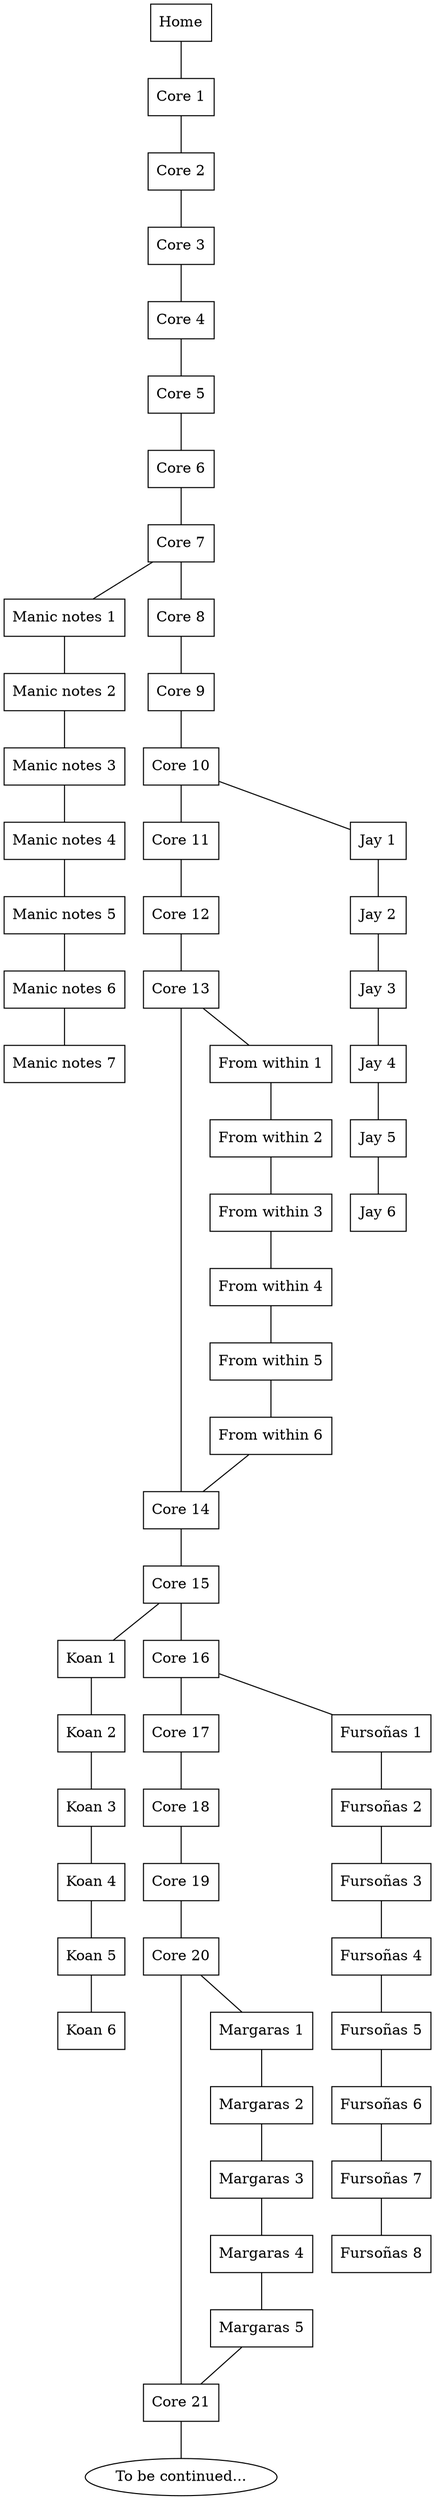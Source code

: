 graph Map {
    node[shape="box"]
    label=""

    node[group="koan"]
    "Koan 1" [href="/koan/"]
    "Koan 2" [href="/koan/page/2"]
    "Koan 3" [href="/koan/page/3"]
    "Koan 4" [href="/koan/page/4"]
    "Koan 5" [href="/koan/page/5"]
    "Koan 6" [href="/koan/page/6"]
    node[group=""]

    node[group="mania"]
    "Manic notes 1" [href="/mania/"]
    "Manic notes 2" [href="/mania/page/2"]
    "Manic notes 3" [href="/mania/page/3"]
    "Manic notes 4" [href="/mania/page/4"]
    "Manic notes 5" [href="/mania/page/5"]
    "Manic notes 6" [href="/mania/page/6"]
    "Manic notes 7" [href="/mania/page/7"]
    node[group=""]

    node[group="core"]
    Home [href="/"]
    "Core 1" [href="/core/"]
    "Core 2" [href="/core/page/2"]
    "Core 3" [href="/core/page/3"]
    "Core 4" [href="/core/page/4"]
    "Core 5" [href="/core/page/5"]
    "Core 6" [href="/core/page/6"]
    "Core 7" [href="/core/page/7"]
    "Core 8" [href="/core/page/8"]
    "Core 9" [href="/core/page/9"]
    "Core 10" [href="/core/page/10"]
    "Core 11" [href="/core/page/11"]
    "Core 12" [href="/core/page/12"]
    "Core 13" [href="/core/page/13"]
    "Core 14" [href="/core/page/14"]
    "Core 15" [href="/core/page/15"]
    "Core 16" [href="/core/page/16"]
    "Core 17" [href="/core/page/17"]
    "Core 18" [href="/core/page/18"]
    "Core 19" [href="/core/page/19"]
    "Core 20" [href="/core/page/20"]
    "Core 21" [href="/core/page/21"]
    "To be continued..." [shape="oval"]
    node[group=""]

    Home -- "Core 1" -- "Core 2" -- "Core 3" -- "Core 4" -- "Core 5" -- "Core 6" -- "Core 7" -- "Core 8" -- "Core 9" -- "Core 10" -- "Core 11" -- "Core 12" -- "Core 13" -- "Core 14" -- "Core 15" -- "Core 16" -- "Core 17" -- "Core 18" -- "Core 19" -- "Core 20" -- "Core 21" -- "To be continued..."

    "Core 7" -- "Manic notes 1" -- "Manic notes 2" -- "Manic notes 3" -- "Manic notes 4" -- "Manic notes 5" -- "Manic notes 6" -- "Manic notes 7"

    node[group="jay"]
    "Jay 1" [href="/jay/"]
    "Jay 2" [href="/jay/page/2"]
    "Jay 3" [href="/jay/page/3"]
    "Jay 4" [href="/jay/page/4"]
    "Jay 5" [href="/jay/page/5"]
    "Jay 6" [href="/jay/page/6"]
    node[group=""]
    "Core 10" -- "Jay 1" -- "Jay 2" -- "Jay 3" -- "Jay 4" -- "Jay 5" -- "Jay 6"

    node[group="from-within"]
    "From within 1" [href="/from-within/"]
    "From within 2" [href="/from-within/2"]
    "From within 3" [href="/from-within/3"]
    "From within 4" [href="/from-within/4"]
    "From within 5" [href="/from-within/5"]
    "From within 6" [href="/from-within/i-guess.."]
    node[group=""]
    "Core 13" -- "From within 1" -- "From within 2" -- "From within 3" -- "From within 4" -- "From within 5" -- "From within 6" -- "Core 14"

    "Core 15" -- "Koan 1" [weight=1]
    "Koan 1" -- "Koan 2" -- "Koan 3" -- "Koan 4" -- "Koan 5" -- "Koan 6"

    node[group="fursona"]
    "Fursoñas 1" [href="/fursona/"]
    "Fursoñas 2" [href="/fursona/page/2"]
    "Fursoñas 3" [href="/fursona/page/3"]
    "Fursoñas 4" [href="/fursona/page/4"]
    "Fursoñas 5" [href="/fursona/page/5"]
    "Fursoñas 6" [href="/fursona/page/6"]
    "Fursoñas 7" [href="/fursona/page/7"]
    "Fursoñas 8" [href="/fursona/page/8"]
    node[group=""]
    "Core 16" -- "Fursoñas 1" -- "Fursoñas 2" -- "Fursoñas 3" -- "Fursoñas 4" -- "Fursoñas 5" -- "Fursoñas 6" -- "Fursoñas 7" -- "Fursoñas 8"

    node[group="margaras"]
    "Margaras 1" [href="/margaras"]
    "Margaras 2" [href="/margaras/page/2"]
    "Margaras 3" [href="/margaras/page/3"]
    "Margaras 4" [href="/margaras/page/4"]
    "Margaras 5" [href="/margaras/page/5"]
    node[group=""]
    "Core 20" -- "Margaras 1" -- "Margaras 2" -- "Margaras 3" -- "Margaras 4" -- "Margaras 5" -- "Core 21"
}
